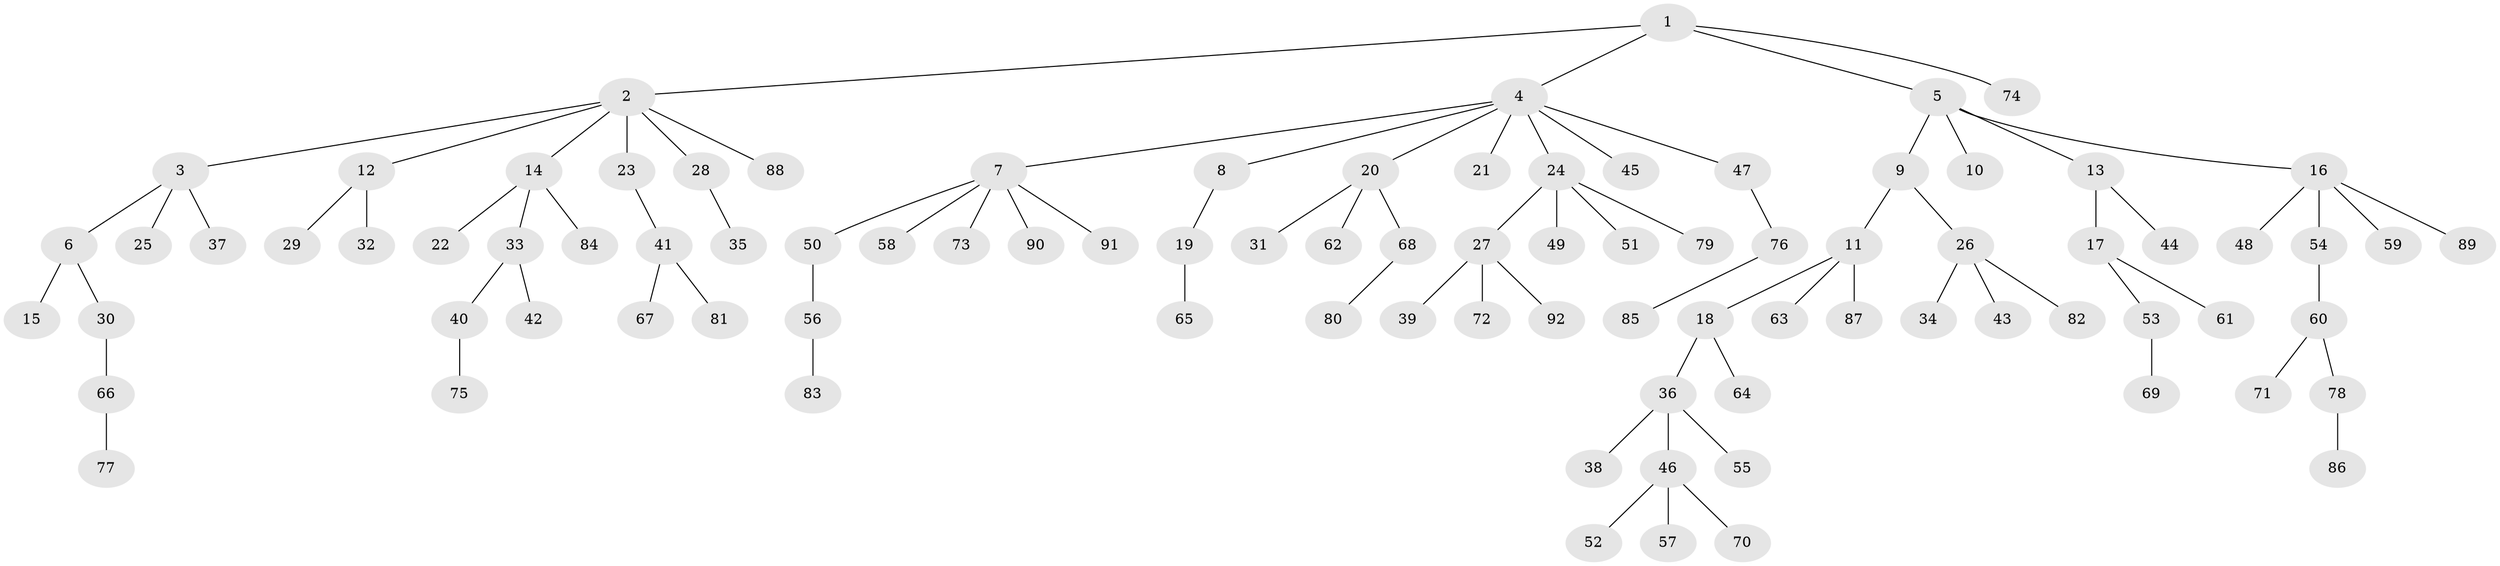 // coarse degree distribution, {1: 0.734375, 5: 0.03125, 4: 0.078125, 2: 0.109375, 26: 0.015625, 6: 0.015625, 3: 0.015625}
// Generated by graph-tools (version 1.1) at 2025/56/03/04/25 21:56:55]
// undirected, 92 vertices, 91 edges
graph export_dot {
graph [start="1"]
  node [color=gray90,style=filled];
  1;
  2;
  3;
  4;
  5;
  6;
  7;
  8;
  9;
  10;
  11;
  12;
  13;
  14;
  15;
  16;
  17;
  18;
  19;
  20;
  21;
  22;
  23;
  24;
  25;
  26;
  27;
  28;
  29;
  30;
  31;
  32;
  33;
  34;
  35;
  36;
  37;
  38;
  39;
  40;
  41;
  42;
  43;
  44;
  45;
  46;
  47;
  48;
  49;
  50;
  51;
  52;
  53;
  54;
  55;
  56;
  57;
  58;
  59;
  60;
  61;
  62;
  63;
  64;
  65;
  66;
  67;
  68;
  69;
  70;
  71;
  72;
  73;
  74;
  75;
  76;
  77;
  78;
  79;
  80;
  81;
  82;
  83;
  84;
  85;
  86;
  87;
  88;
  89;
  90;
  91;
  92;
  1 -- 2;
  1 -- 4;
  1 -- 5;
  1 -- 74;
  2 -- 3;
  2 -- 12;
  2 -- 14;
  2 -- 23;
  2 -- 28;
  2 -- 88;
  3 -- 6;
  3 -- 25;
  3 -- 37;
  4 -- 7;
  4 -- 8;
  4 -- 20;
  4 -- 21;
  4 -- 24;
  4 -- 45;
  4 -- 47;
  5 -- 9;
  5 -- 10;
  5 -- 13;
  5 -- 16;
  6 -- 15;
  6 -- 30;
  7 -- 50;
  7 -- 58;
  7 -- 73;
  7 -- 90;
  7 -- 91;
  8 -- 19;
  9 -- 11;
  9 -- 26;
  11 -- 18;
  11 -- 63;
  11 -- 87;
  12 -- 29;
  12 -- 32;
  13 -- 17;
  13 -- 44;
  14 -- 22;
  14 -- 33;
  14 -- 84;
  16 -- 48;
  16 -- 54;
  16 -- 59;
  16 -- 89;
  17 -- 53;
  17 -- 61;
  18 -- 36;
  18 -- 64;
  19 -- 65;
  20 -- 31;
  20 -- 62;
  20 -- 68;
  23 -- 41;
  24 -- 27;
  24 -- 49;
  24 -- 51;
  24 -- 79;
  26 -- 34;
  26 -- 43;
  26 -- 82;
  27 -- 39;
  27 -- 72;
  27 -- 92;
  28 -- 35;
  30 -- 66;
  33 -- 40;
  33 -- 42;
  36 -- 38;
  36 -- 46;
  36 -- 55;
  40 -- 75;
  41 -- 67;
  41 -- 81;
  46 -- 52;
  46 -- 57;
  46 -- 70;
  47 -- 76;
  50 -- 56;
  53 -- 69;
  54 -- 60;
  56 -- 83;
  60 -- 71;
  60 -- 78;
  66 -- 77;
  68 -- 80;
  76 -- 85;
  78 -- 86;
}
